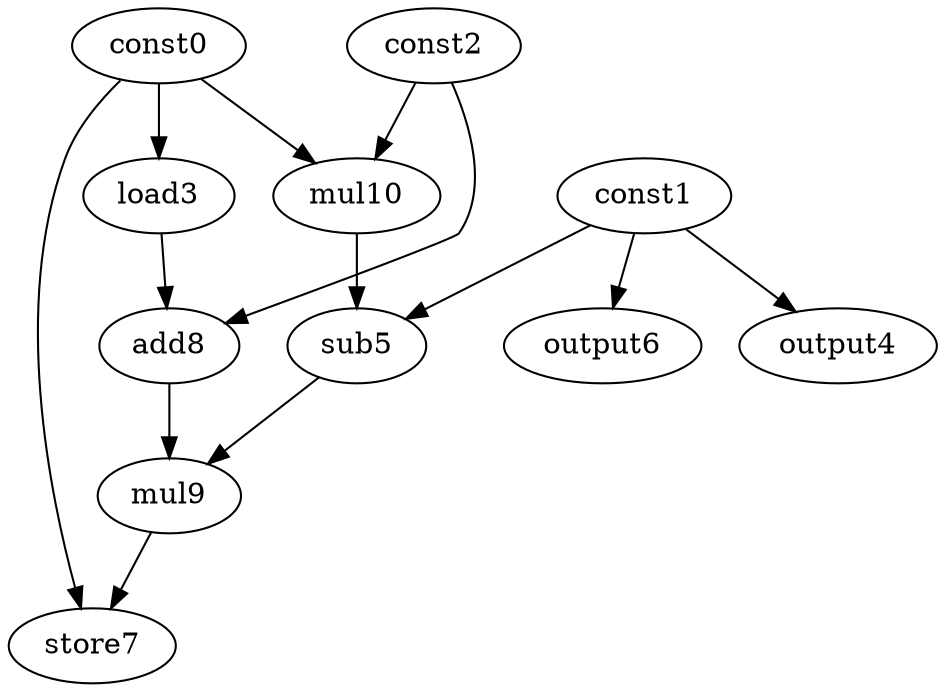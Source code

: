 digraph G { 
const0[opcode=const]; 
const1[opcode=const]; 
const2[opcode=const]; 
load3[opcode=load]; 
output4[opcode=output]; 
sub5[opcode=sub]; 
output6[opcode=output]; 
store7[opcode=store]; 
add8[opcode=add]; 
mul9[opcode=mul]; 
mul10[opcode=mul]; 
const0->load3[operand=0];
const1->output4[operand=0];
const1->output6[operand=0];
const0->mul10[operand=0];
const2->mul10[operand=1];
const1->sub5[operand=0];
mul10->sub5[operand=1];
const2->add8[operand=0];
load3->add8[operand=1];
add8->mul9[operand=0];
sub5->mul9[operand=1];
const0->store7[operand=0];
mul9->store7[operand=1];
}

